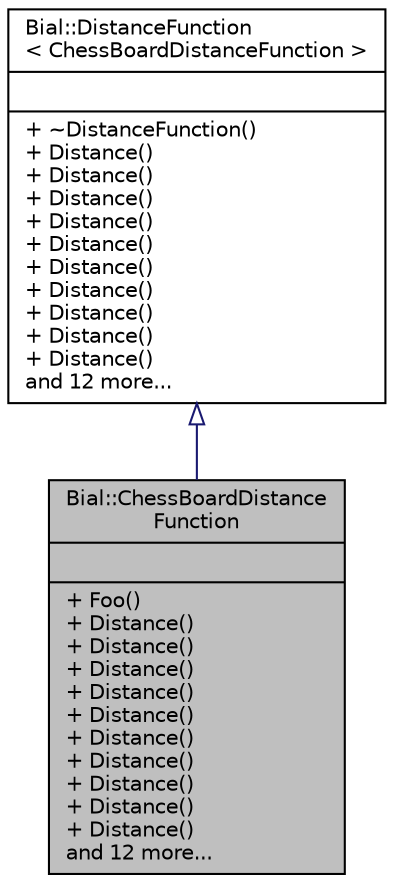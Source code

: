 digraph "Bial::ChessBoardDistanceFunction"
{
  edge [fontname="Helvetica",fontsize="10",labelfontname="Helvetica",labelfontsize="10"];
  node [fontname="Helvetica",fontsize="10",shape=record];
  Node1 [label="{Bial::ChessBoardDistance\lFunction\n||+ Foo()\l+ Distance()\l+ Distance()\l+ Distance()\l+ Distance()\l+ Distance()\l+ Distance()\l+ Distance()\l+ Distance()\l+ Distance()\l+ Distance()\land 12 more...\l}",height=0.2,width=0.4,color="black", fillcolor="grey75", style="filled", fontcolor="black"];
  Node2 -> Node1 [dir="back",color="midnightblue",fontsize="10",style="solid",arrowtail="onormal",fontname="Helvetica"];
  Node2 [label="{Bial::DistanceFunction\l\< ChessBoardDistanceFunction \>\n||+ ~DistanceFunction()\l+ Distance()\l+ Distance()\l+ Distance()\l+ Distance()\l+ Distance()\l+ Distance()\l+ Distance()\l+ Distance()\l+ Distance()\l+ Distance()\land 12 more...\l}",height=0.2,width=0.4,color="black", fillcolor="white", style="filled",URL="$class_bial_1_1_distance_function.html"];
}
